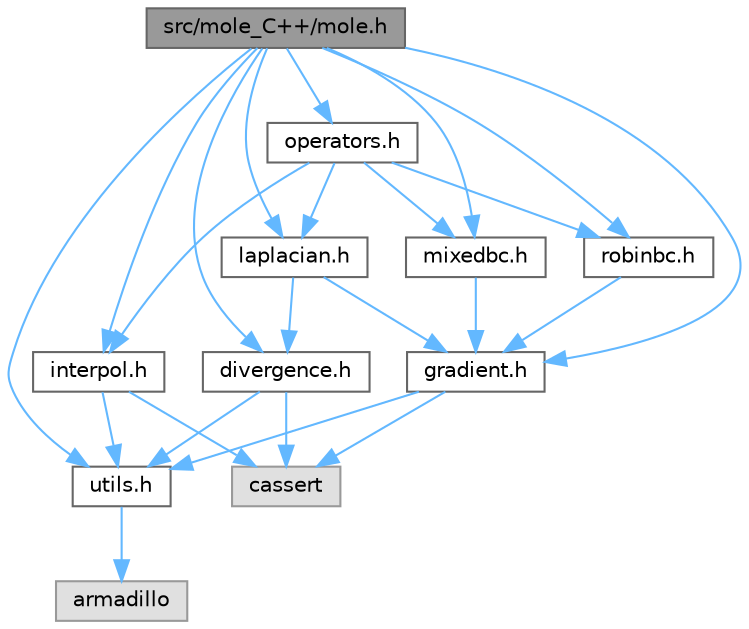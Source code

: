 digraph "src/mole_C++/mole.h"
{
 // LATEX_PDF_SIZE
  bgcolor="transparent";
  edge [fontname=Helvetica,fontsize=10,labelfontname=Helvetica,labelfontsize=10];
  node [fontname=Helvetica,fontsize=10,shape=box,height=0.2,width=0.4];
  Node1 [id="Node000001",label="src/mole_C++/mole.h",height=0.2,width=0.4,color="gray40", fillcolor="grey60", style="filled", fontcolor="black",tooltip="Mimetic Operator Header File."];
  Node1 -> Node2 [id="edge1_Node000001_Node000002",color="steelblue1",style="solid",tooltip=" "];
  Node2 [id="Node000002",label="divergence.h",height=0.2,width=0.4,color="grey40", fillcolor="white", style="filled",URL="$divergence_8h.html",tooltip="Mimetic Divergence Operators."];
  Node2 -> Node3 [id="edge2_Node000002_Node000003",color="steelblue1",style="solid",tooltip=" "];
  Node3 [id="Node000003",label="utils.h",height=0.2,width=0.4,color="grey40", fillcolor="white", style="filled",URL="$utils_8h.html",tooltip="Helpers for sparse operations and MATLAB analogs."];
  Node3 -> Node4 [id="edge3_Node000003_Node000004",color="steelblue1",style="solid",tooltip=" "];
  Node4 [id="Node000004",label="armadillo",height=0.2,width=0.4,color="grey60", fillcolor="#E0E0E0", style="filled",tooltip=" "];
  Node2 -> Node5 [id="edge4_Node000002_Node000005",color="steelblue1",style="solid",tooltip=" "];
  Node5 [id="Node000005",label="cassert",height=0.2,width=0.4,color="grey60", fillcolor="#E0E0E0", style="filled",tooltip=" "];
  Node1 -> Node6 [id="edge5_Node000001_Node000006",color="steelblue1",style="solid",tooltip=" "];
  Node6 [id="Node000006",label="gradient.h",height=0.2,width=0.4,color="grey40", fillcolor="white", style="filled",URL="$gradient_8h.html",tooltip="Mimetic Gradient Operators."];
  Node6 -> Node3 [id="edge6_Node000006_Node000003",color="steelblue1",style="solid",tooltip=" "];
  Node6 -> Node5 [id="edge7_Node000006_Node000005",color="steelblue1",style="solid",tooltip=" "];
  Node1 -> Node7 [id="edge8_Node000001_Node000007",color="steelblue1",style="solid",tooltip=" "];
  Node7 [id="Node000007",label="interpol.h",height=0.2,width=0.4,color="grey40", fillcolor="white", style="filled",URL="$interpol_8h.html",tooltip="Mimetic Interpolators."];
  Node7 -> Node3 [id="edge9_Node000007_Node000003",color="steelblue1",style="solid",tooltip=" "];
  Node7 -> Node5 [id="edge10_Node000007_Node000005",color="steelblue1",style="solid",tooltip=" "];
  Node1 -> Node8 [id="edge11_Node000001_Node000008",color="steelblue1",style="solid",tooltip=" "];
  Node8 [id="Node000008",label="laplacian.h",height=0.2,width=0.4,color="grey40", fillcolor="white", style="filled",URL="$laplacian_8h.html",tooltip="Mimetic Laplacian Class and Constructors."];
  Node8 -> Node2 [id="edge12_Node000008_Node000002",color="steelblue1",style="solid",tooltip=" "];
  Node8 -> Node6 [id="edge13_Node000008_Node000006",color="steelblue1",style="solid",tooltip=" "];
  Node1 -> Node9 [id="edge14_Node000001_Node000009",color="steelblue1",style="solid",tooltip=" "];
  Node9 [id="Node000009",label="mixedbc.h",height=0.2,width=0.4,color="grey40", fillcolor="white", style="filled",URL="$mixedbc_8h.html",tooltip="Header file for the Mixed Boundary Condition operator."];
  Node9 -> Node6 [id="edge15_Node000009_Node000006",color="steelblue1",style="solid",tooltip=" "];
  Node1 -> Node10 [id="edge16_Node000001_Node000010",color="steelblue1",style="solid",tooltip=" "];
  Node10 [id="Node000010",label="operators.h",height=0.2,width=0.4,color="grey40", fillcolor="white", style="filled",URL="$operators_8h.html",tooltip="Sparse operation inline definitions for mimetic class constructions."];
  Node10 -> Node7 [id="edge17_Node000010_Node000007",color="steelblue1",style="solid",tooltip=" "];
  Node10 -> Node8 [id="edge18_Node000010_Node000008",color="steelblue1",style="solid",tooltip=" "];
  Node10 -> Node9 [id="edge19_Node000010_Node000009",color="steelblue1",style="solid",tooltip=" "];
  Node10 -> Node11 [id="edge20_Node000010_Node000011",color="steelblue1",style="solid",tooltip=" "];
  Node11 [id="Node000011",label="robinbc.h",height=0.2,width=0.4,color="grey40", fillcolor="white", style="filled",URL="$robinbc_8h.html",tooltip=" "];
  Node11 -> Node6 [id="edge21_Node000011_Node000006",color="steelblue1",style="solid",tooltip=" "];
  Node1 -> Node11 [id="edge22_Node000001_Node000011",color="steelblue1",style="solid",tooltip=" "];
  Node1 -> Node3 [id="edge23_Node000001_Node000003",color="steelblue1",style="solid",tooltip=" "];
}
